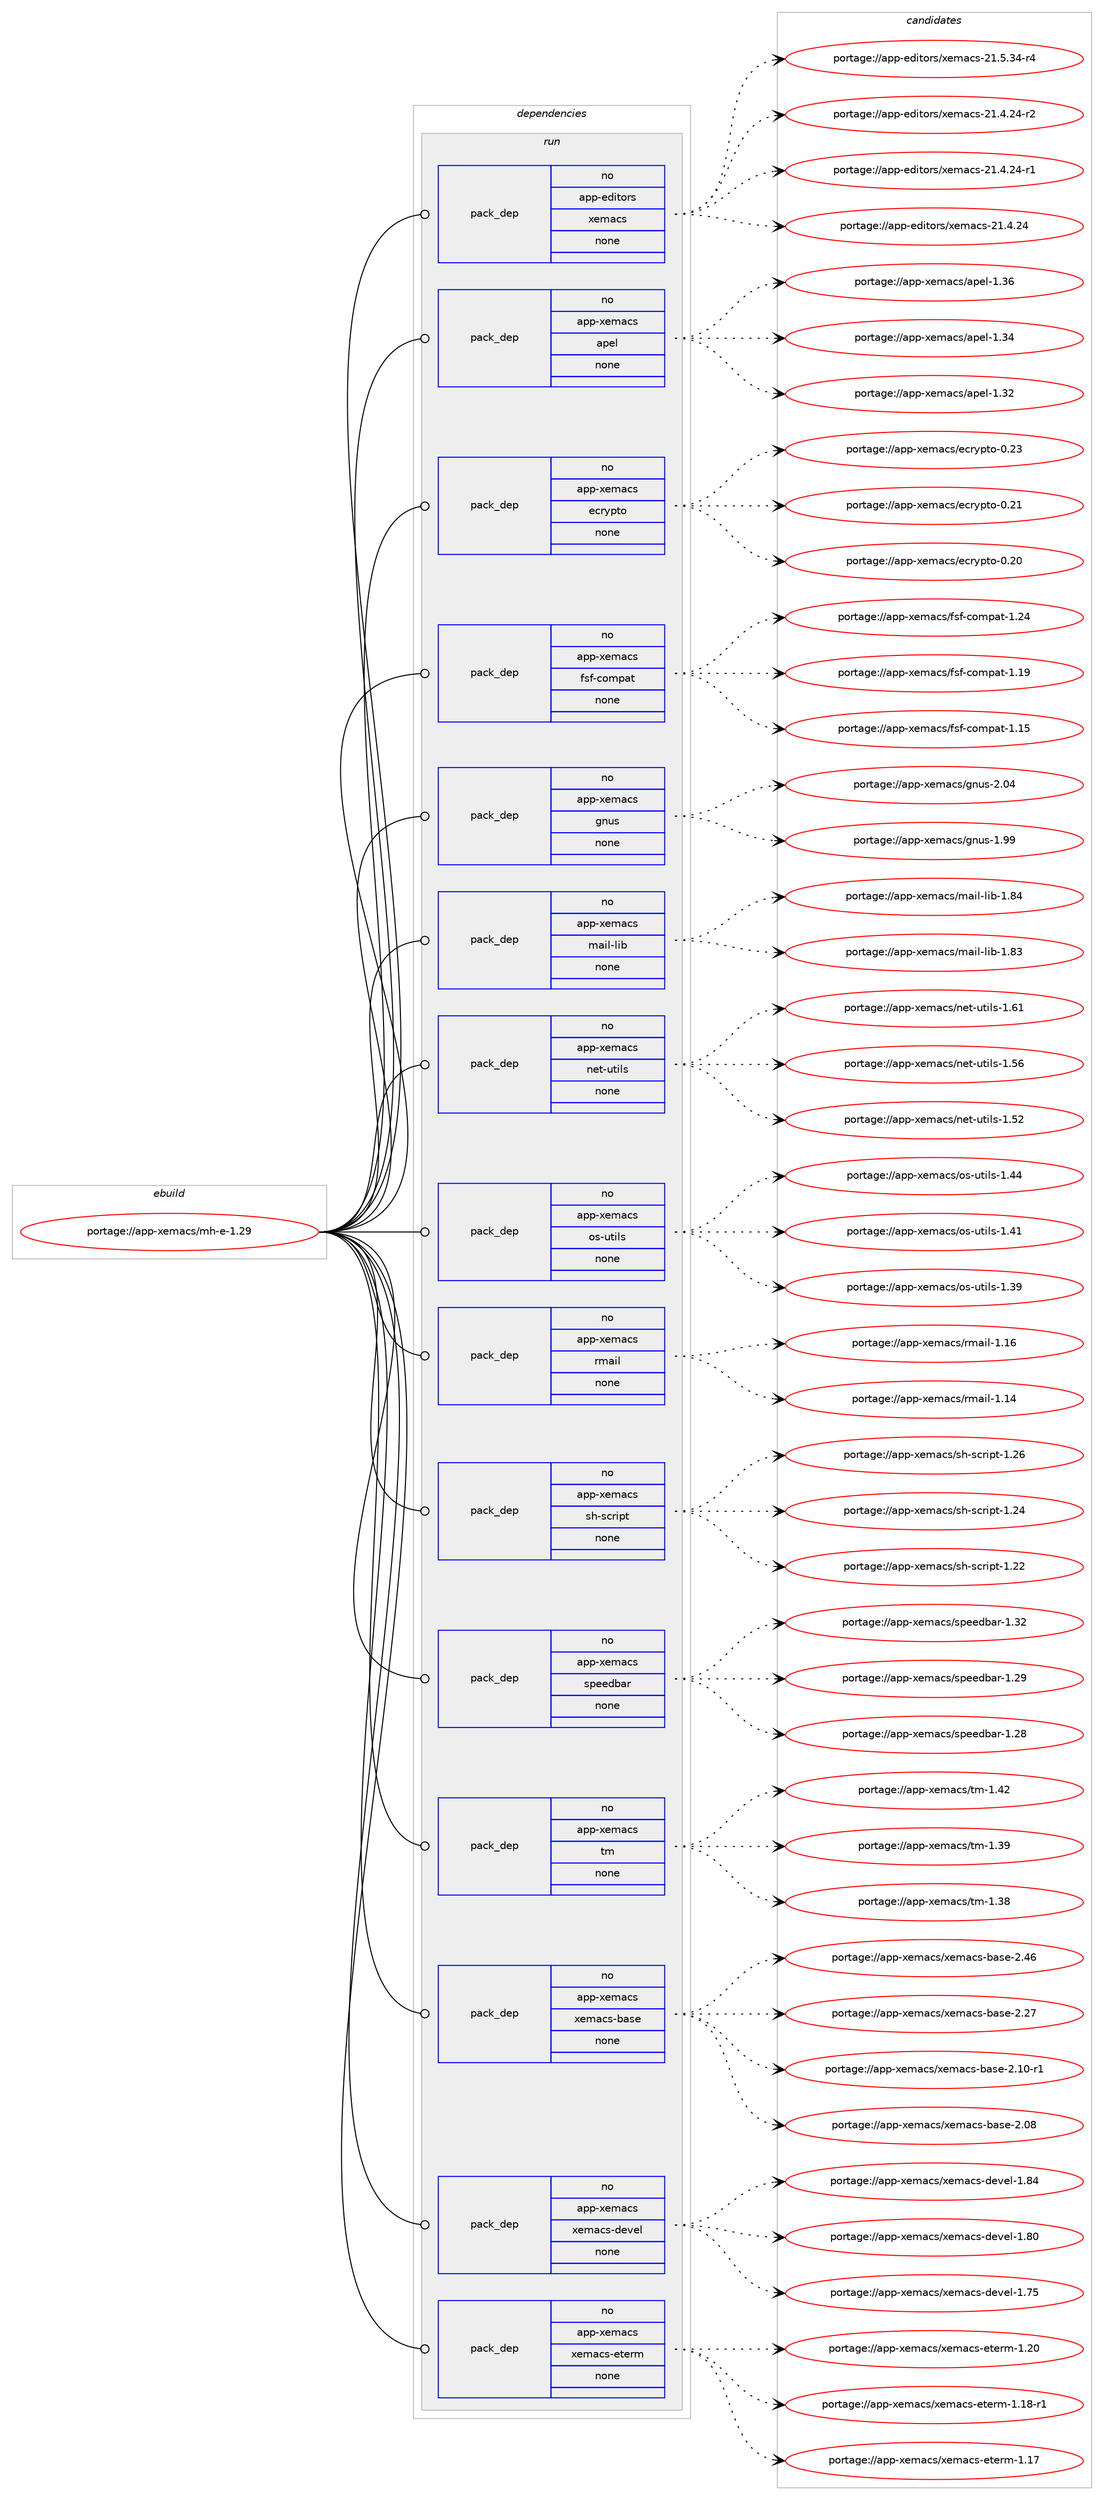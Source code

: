 digraph prolog {

# *************
# Graph options
# *************

newrank=true;
concentrate=true;
compound=true;
graph [rankdir=LR,fontname=Helvetica,fontsize=10,ranksep=1.5];#, ranksep=2.5, nodesep=0.2];
edge  [arrowhead=vee];
node  [fontname=Helvetica,fontsize=10];

# **********
# The ebuild
# **********

subgraph cluster_leftcol {
color=gray;
rank=same;
label=<<i>ebuild</i>>;
id [label="portage://app-xemacs/mh-e-1.29", color=red, width=4, href="../app-xemacs/mh-e-1.29.svg"];
}

# ****************
# The dependencies
# ****************

subgraph cluster_midcol {
color=gray;
label=<<i>dependencies</i>>;
subgraph cluster_compile {
fillcolor="#eeeeee";
style=filled;
label=<<i>compile</i>>;
}
subgraph cluster_compileandrun {
fillcolor="#eeeeee";
style=filled;
label=<<i>compile and run</i>>;
}
subgraph cluster_run {
fillcolor="#eeeeee";
style=filled;
label=<<i>run</i>>;
subgraph pack441527 {
dependency588015 [label=<<TABLE BORDER="0" CELLBORDER="1" CELLSPACING="0" CELLPADDING="4" WIDTH="220"><TR><TD ROWSPAN="6" CELLPADDING="30">pack_dep</TD></TR><TR><TD WIDTH="110">no</TD></TR><TR><TD>app-editors</TD></TR><TR><TD>xemacs</TD></TR><TR><TD>none</TD></TR><TR><TD></TD></TR></TABLE>>, shape=none, color=blue];
}
id:e -> dependency588015:w [weight=20,style="solid",arrowhead="odot"];
subgraph pack441528 {
dependency588016 [label=<<TABLE BORDER="0" CELLBORDER="1" CELLSPACING="0" CELLPADDING="4" WIDTH="220"><TR><TD ROWSPAN="6" CELLPADDING="30">pack_dep</TD></TR><TR><TD WIDTH="110">no</TD></TR><TR><TD>app-xemacs</TD></TR><TR><TD>apel</TD></TR><TR><TD>none</TD></TR><TR><TD></TD></TR></TABLE>>, shape=none, color=blue];
}
id:e -> dependency588016:w [weight=20,style="solid",arrowhead="odot"];
subgraph pack441529 {
dependency588017 [label=<<TABLE BORDER="0" CELLBORDER="1" CELLSPACING="0" CELLPADDING="4" WIDTH="220"><TR><TD ROWSPAN="6" CELLPADDING="30">pack_dep</TD></TR><TR><TD WIDTH="110">no</TD></TR><TR><TD>app-xemacs</TD></TR><TR><TD>ecrypto</TD></TR><TR><TD>none</TD></TR><TR><TD></TD></TR></TABLE>>, shape=none, color=blue];
}
id:e -> dependency588017:w [weight=20,style="solid",arrowhead="odot"];
subgraph pack441530 {
dependency588018 [label=<<TABLE BORDER="0" CELLBORDER="1" CELLSPACING="0" CELLPADDING="4" WIDTH="220"><TR><TD ROWSPAN="6" CELLPADDING="30">pack_dep</TD></TR><TR><TD WIDTH="110">no</TD></TR><TR><TD>app-xemacs</TD></TR><TR><TD>fsf-compat</TD></TR><TR><TD>none</TD></TR><TR><TD></TD></TR></TABLE>>, shape=none, color=blue];
}
id:e -> dependency588018:w [weight=20,style="solid",arrowhead="odot"];
subgraph pack441531 {
dependency588019 [label=<<TABLE BORDER="0" CELLBORDER="1" CELLSPACING="0" CELLPADDING="4" WIDTH="220"><TR><TD ROWSPAN="6" CELLPADDING="30">pack_dep</TD></TR><TR><TD WIDTH="110">no</TD></TR><TR><TD>app-xemacs</TD></TR><TR><TD>gnus</TD></TR><TR><TD>none</TD></TR><TR><TD></TD></TR></TABLE>>, shape=none, color=blue];
}
id:e -> dependency588019:w [weight=20,style="solid",arrowhead="odot"];
subgraph pack441532 {
dependency588020 [label=<<TABLE BORDER="0" CELLBORDER="1" CELLSPACING="0" CELLPADDING="4" WIDTH="220"><TR><TD ROWSPAN="6" CELLPADDING="30">pack_dep</TD></TR><TR><TD WIDTH="110">no</TD></TR><TR><TD>app-xemacs</TD></TR><TR><TD>mail-lib</TD></TR><TR><TD>none</TD></TR><TR><TD></TD></TR></TABLE>>, shape=none, color=blue];
}
id:e -> dependency588020:w [weight=20,style="solid",arrowhead="odot"];
subgraph pack441533 {
dependency588021 [label=<<TABLE BORDER="0" CELLBORDER="1" CELLSPACING="0" CELLPADDING="4" WIDTH="220"><TR><TD ROWSPAN="6" CELLPADDING="30">pack_dep</TD></TR><TR><TD WIDTH="110">no</TD></TR><TR><TD>app-xemacs</TD></TR><TR><TD>net-utils</TD></TR><TR><TD>none</TD></TR><TR><TD></TD></TR></TABLE>>, shape=none, color=blue];
}
id:e -> dependency588021:w [weight=20,style="solid",arrowhead="odot"];
subgraph pack441534 {
dependency588022 [label=<<TABLE BORDER="0" CELLBORDER="1" CELLSPACING="0" CELLPADDING="4" WIDTH="220"><TR><TD ROWSPAN="6" CELLPADDING="30">pack_dep</TD></TR><TR><TD WIDTH="110">no</TD></TR><TR><TD>app-xemacs</TD></TR><TR><TD>os-utils</TD></TR><TR><TD>none</TD></TR><TR><TD></TD></TR></TABLE>>, shape=none, color=blue];
}
id:e -> dependency588022:w [weight=20,style="solid",arrowhead="odot"];
subgraph pack441535 {
dependency588023 [label=<<TABLE BORDER="0" CELLBORDER="1" CELLSPACING="0" CELLPADDING="4" WIDTH="220"><TR><TD ROWSPAN="6" CELLPADDING="30">pack_dep</TD></TR><TR><TD WIDTH="110">no</TD></TR><TR><TD>app-xemacs</TD></TR><TR><TD>rmail</TD></TR><TR><TD>none</TD></TR><TR><TD></TD></TR></TABLE>>, shape=none, color=blue];
}
id:e -> dependency588023:w [weight=20,style="solid",arrowhead="odot"];
subgraph pack441536 {
dependency588024 [label=<<TABLE BORDER="0" CELLBORDER="1" CELLSPACING="0" CELLPADDING="4" WIDTH="220"><TR><TD ROWSPAN="6" CELLPADDING="30">pack_dep</TD></TR><TR><TD WIDTH="110">no</TD></TR><TR><TD>app-xemacs</TD></TR><TR><TD>sh-script</TD></TR><TR><TD>none</TD></TR><TR><TD></TD></TR></TABLE>>, shape=none, color=blue];
}
id:e -> dependency588024:w [weight=20,style="solid",arrowhead="odot"];
subgraph pack441537 {
dependency588025 [label=<<TABLE BORDER="0" CELLBORDER="1" CELLSPACING="0" CELLPADDING="4" WIDTH="220"><TR><TD ROWSPAN="6" CELLPADDING="30">pack_dep</TD></TR><TR><TD WIDTH="110">no</TD></TR><TR><TD>app-xemacs</TD></TR><TR><TD>speedbar</TD></TR><TR><TD>none</TD></TR><TR><TD></TD></TR></TABLE>>, shape=none, color=blue];
}
id:e -> dependency588025:w [weight=20,style="solid",arrowhead="odot"];
subgraph pack441538 {
dependency588026 [label=<<TABLE BORDER="0" CELLBORDER="1" CELLSPACING="0" CELLPADDING="4" WIDTH="220"><TR><TD ROWSPAN="6" CELLPADDING="30">pack_dep</TD></TR><TR><TD WIDTH="110">no</TD></TR><TR><TD>app-xemacs</TD></TR><TR><TD>tm</TD></TR><TR><TD>none</TD></TR><TR><TD></TD></TR></TABLE>>, shape=none, color=blue];
}
id:e -> dependency588026:w [weight=20,style="solid",arrowhead="odot"];
subgraph pack441539 {
dependency588027 [label=<<TABLE BORDER="0" CELLBORDER="1" CELLSPACING="0" CELLPADDING="4" WIDTH="220"><TR><TD ROWSPAN="6" CELLPADDING="30">pack_dep</TD></TR><TR><TD WIDTH="110">no</TD></TR><TR><TD>app-xemacs</TD></TR><TR><TD>xemacs-base</TD></TR><TR><TD>none</TD></TR><TR><TD></TD></TR></TABLE>>, shape=none, color=blue];
}
id:e -> dependency588027:w [weight=20,style="solid",arrowhead="odot"];
subgraph pack441540 {
dependency588028 [label=<<TABLE BORDER="0" CELLBORDER="1" CELLSPACING="0" CELLPADDING="4" WIDTH="220"><TR><TD ROWSPAN="6" CELLPADDING="30">pack_dep</TD></TR><TR><TD WIDTH="110">no</TD></TR><TR><TD>app-xemacs</TD></TR><TR><TD>xemacs-devel</TD></TR><TR><TD>none</TD></TR><TR><TD></TD></TR></TABLE>>, shape=none, color=blue];
}
id:e -> dependency588028:w [weight=20,style="solid",arrowhead="odot"];
subgraph pack441541 {
dependency588029 [label=<<TABLE BORDER="0" CELLBORDER="1" CELLSPACING="0" CELLPADDING="4" WIDTH="220"><TR><TD ROWSPAN="6" CELLPADDING="30">pack_dep</TD></TR><TR><TD WIDTH="110">no</TD></TR><TR><TD>app-xemacs</TD></TR><TR><TD>xemacs-eterm</TD></TR><TR><TD>none</TD></TR><TR><TD></TD></TR></TABLE>>, shape=none, color=blue];
}
id:e -> dependency588029:w [weight=20,style="solid",arrowhead="odot"];
}
}

# **************
# The candidates
# **************

subgraph cluster_choices {
rank=same;
color=gray;
label=<<i>candidates</i>>;

subgraph choice441527 {
color=black;
nodesep=1;
choice971121124510110010511611111411547120101109979911545504946534651524511452 [label="portage://app-editors/xemacs-21.5.34-r4", color=red, width=4,href="../app-editors/xemacs-21.5.34-r4.svg"];
choice971121124510110010511611111411547120101109979911545504946524650524511450 [label="portage://app-editors/xemacs-21.4.24-r2", color=red, width=4,href="../app-editors/xemacs-21.4.24-r2.svg"];
choice971121124510110010511611111411547120101109979911545504946524650524511449 [label="portage://app-editors/xemacs-21.4.24-r1", color=red, width=4,href="../app-editors/xemacs-21.4.24-r1.svg"];
choice97112112451011001051161111141154712010110997991154550494652465052 [label="portage://app-editors/xemacs-21.4.24", color=red, width=4,href="../app-editors/xemacs-21.4.24.svg"];
dependency588015:e -> choice971121124510110010511611111411547120101109979911545504946534651524511452:w [style=dotted,weight="100"];
dependency588015:e -> choice971121124510110010511611111411547120101109979911545504946524650524511450:w [style=dotted,weight="100"];
dependency588015:e -> choice971121124510110010511611111411547120101109979911545504946524650524511449:w [style=dotted,weight="100"];
dependency588015:e -> choice97112112451011001051161111141154712010110997991154550494652465052:w [style=dotted,weight="100"];
}
subgraph choice441528 {
color=black;
nodesep=1;
choice9711211245120101109979911547971121011084549465154 [label="portage://app-xemacs/apel-1.36", color=red, width=4,href="../app-xemacs/apel-1.36.svg"];
choice9711211245120101109979911547971121011084549465152 [label="portage://app-xemacs/apel-1.34", color=red, width=4,href="../app-xemacs/apel-1.34.svg"];
choice9711211245120101109979911547971121011084549465150 [label="portage://app-xemacs/apel-1.32", color=red, width=4,href="../app-xemacs/apel-1.32.svg"];
dependency588016:e -> choice9711211245120101109979911547971121011084549465154:w [style=dotted,weight="100"];
dependency588016:e -> choice9711211245120101109979911547971121011084549465152:w [style=dotted,weight="100"];
dependency588016:e -> choice9711211245120101109979911547971121011084549465150:w [style=dotted,weight="100"];
}
subgraph choice441529 {
color=black;
nodesep=1;
choice9711211245120101109979911547101991141211121161114548465051 [label="portage://app-xemacs/ecrypto-0.23", color=red, width=4,href="../app-xemacs/ecrypto-0.23.svg"];
choice9711211245120101109979911547101991141211121161114548465049 [label="portage://app-xemacs/ecrypto-0.21", color=red, width=4,href="../app-xemacs/ecrypto-0.21.svg"];
choice9711211245120101109979911547101991141211121161114548465048 [label="portage://app-xemacs/ecrypto-0.20", color=red, width=4,href="../app-xemacs/ecrypto-0.20.svg"];
dependency588017:e -> choice9711211245120101109979911547101991141211121161114548465051:w [style=dotted,weight="100"];
dependency588017:e -> choice9711211245120101109979911547101991141211121161114548465049:w [style=dotted,weight="100"];
dependency588017:e -> choice9711211245120101109979911547101991141211121161114548465048:w [style=dotted,weight="100"];
}
subgraph choice441530 {
color=black;
nodesep=1;
choice97112112451201011099799115471021151024599111109112971164549465052 [label="portage://app-xemacs/fsf-compat-1.24", color=red, width=4,href="../app-xemacs/fsf-compat-1.24.svg"];
choice97112112451201011099799115471021151024599111109112971164549464957 [label="portage://app-xemacs/fsf-compat-1.19", color=red, width=4,href="../app-xemacs/fsf-compat-1.19.svg"];
choice97112112451201011099799115471021151024599111109112971164549464953 [label="portage://app-xemacs/fsf-compat-1.15", color=red, width=4,href="../app-xemacs/fsf-compat-1.15.svg"];
dependency588018:e -> choice97112112451201011099799115471021151024599111109112971164549465052:w [style=dotted,weight="100"];
dependency588018:e -> choice97112112451201011099799115471021151024599111109112971164549464957:w [style=dotted,weight="100"];
dependency588018:e -> choice97112112451201011099799115471021151024599111109112971164549464953:w [style=dotted,weight="100"];
}
subgraph choice441531 {
color=black;
nodesep=1;
choice97112112451201011099799115471031101171154550464852 [label="portage://app-xemacs/gnus-2.04", color=red, width=4,href="../app-xemacs/gnus-2.04.svg"];
choice97112112451201011099799115471031101171154549465757 [label="portage://app-xemacs/gnus-1.99", color=red, width=4,href="../app-xemacs/gnus-1.99.svg"];
dependency588019:e -> choice97112112451201011099799115471031101171154550464852:w [style=dotted,weight="100"];
dependency588019:e -> choice97112112451201011099799115471031101171154549465757:w [style=dotted,weight="100"];
}
subgraph choice441532 {
color=black;
nodesep=1;
choice97112112451201011099799115471099710510845108105984549465652 [label="portage://app-xemacs/mail-lib-1.84", color=red, width=4,href="../app-xemacs/mail-lib-1.84.svg"];
choice97112112451201011099799115471099710510845108105984549465651 [label="portage://app-xemacs/mail-lib-1.83", color=red, width=4,href="../app-xemacs/mail-lib-1.83.svg"];
dependency588020:e -> choice97112112451201011099799115471099710510845108105984549465652:w [style=dotted,weight="100"];
dependency588020:e -> choice97112112451201011099799115471099710510845108105984549465651:w [style=dotted,weight="100"];
}
subgraph choice441533 {
color=black;
nodesep=1;
choice9711211245120101109979911547110101116451171161051081154549465449 [label="portage://app-xemacs/net-utils-1.61", color=red, width=4,href="../app-xemacs/net-utils-1.61.svg"];
choice9711211245120101109979911547110101116451171161051081154549465354 [label="portage://app-xemacs/net-utils-1.56", color=red, width=4,href="../app-xemacs/net-utils-1.56.svg"];
choice9711211245120101109979911547110101116451171161051081154549465350 [label="portage://app-xemacs/net-utils-1.52", color=red, width=4,href="../app-xemacs/net-utils-1.52.svg"];
dependency588021:e -> choice9711211245120101109979911547110101116451171161051081154549465449:w [style=dotted,weight="100"];
dependency588021:e -> choice9711211245120101109979911547110101116451171161051081154549465354:w [style=dotted,weight="100"];
dependency588021:e -> choice9711211245120101109979911547110101116451171161051081154549465350:w [style=dotted,weight="100"];
}
subgraph choice441534 {
color=black;
nodesep=1;
choice9711211245120101109979911547111115451171161051081154549465252 [label="portage://app-xemacs/os-utils-1.44", color=red, width=4,href="../app-xemacs/os-utils-1.44.svg"];
choice9711211245120101109979911547111115451171161051081154549465249 [label="portage://app-xemacs/os-utils-1.41", color=red, width=4,href="../app-xemacs/os-utils-1.41.svg"];
choice9711211245120101109979911547111115451171161051081154549465157 [label="portage://app-xemacs/os-utils-1.39", color=red, width=4,href="../app-xemacs/os-utils-1.39.svg"];
dependency588022:e -> choice9711211245120101109979911547111115451171161051081154549465252:w [style=dotted,weight="100"];
dependency588022:e -> choice9711211245120101109979911547111115451171161051081154549465249:w [style=dotted,weight="100"];
dependency588022:e -> choice9711211245120101109979911547111115451171161051081154549465157:w [style=dotted,weight="100"];
}
subgraph choice441535 {
color=black;
nodesep=1;
choice9711211245120101109979911547114109971051084549464954 [label="portage://app-xemacs/rmail-1.16", color=red, width=4,href="../app-xemacs/rmail-1.16.svg"];
choice9711211245120101109979911547114109971051084549464952 [label="portage://app-xemacs/rmail-1.14", color=red, width=4,href="../app-xemacs/rmail-1.14.svg"];
dependency588023:e -> choice9711211245120101109979911547114109971051084549464954:w [style=dotted,weight="100"];
dependency588023:e -> choice9711211245120101109979911547114109971051084549464952:w [style=dotted,weight="100"];
}
subgraph choice441536 {
color=black;
nodesep=1;
choice971121124512010110997991154711510445115991141051121164549465054 [label="portage://app-xemacs/sh-script-1.26", color=red, width=4,href="../app-xemacs/sh-script-1.26.svg"];
choice971121124512010110997991154711510445115991141051121164549465052 [label="portage://app-xemacs/sh-script-1.24", color=red, width=4,href="../app-xemacs/sh-script-1.24.svg"];
choice971121124512010110997991154711510445115991141051121164549465050 [label="portage://app-xemacs/sh-script-1.22", color=red, width=4,href="../app-xemacs/sh-script-1.22.svg"];
dependency588024:e -> choice971121124512010110997991154711510445115991141051121164549465054:w [style=dotted,weight="100"];
dependency588024:e -> choice971121124512010110997991154711510445115991141051121164549465052:w [style=dotted,weight="100"];
dependency588024:e -> choice971121124512010110997991154711510445115991141051121164549465050:w [style=dotted,weight="100"];
}
subgraph choice441537 {
color=black;
nodesep=1;
choice971121124512010110997991154711511210110110098971144549465150 [label="portage://app-xemacs/speedbar-1.32", color=red, width=4,href="../app-xemacs/speedbar-1.32.svg"];
choice971121124512010110997991154711511210110110098971144549465057 [label="portage://app-xemacs/speedbar-1.29", color=red, width=4,href="../app-xemacs/speedbar-1.29.svg"];
choice971121124512010110997991154711511210110110098971144549465056 [label="portage://app-xemacs/speedbar-1.28", color=red, width=4,href="../app-xemacs/speedbar-1.28.svg"];
dependency588025:e -> choice971121124512010110997991154711511210110110098971144549465150:w [style=dotted,weight="100"];
dependency588025:e -> choice971121124512010110997991154711511210110110098971144549465057:w [style=dotted,weight="100"];
dependency588025:e -> choice971121124512010110997991154711511210110110098971144549465056:w [style=dotted,weight="100"];
}
subgraph choice441538 {
color=black;
nodesep=1;
choice97112112451201011099799115471161094549465250 [label="portage://app-xemacs/tm-1.42", color=red, width=4,href="../app-xemacs/tm-1.42.svg"];
choice97112112451201011099799115471161094549465157 [label="portage://app-xemacs/tm-1.39", color=red, width=4,href="../app-xemacs/tm-1.39.svg"];
choice97112112451201011099799115471161094549465156 [label="portage://app-xemacs/tm-1.38", color=red, width=4,href="../app-xemacs/tm-1.38.svg"];
dependency588026:e -> choice97112112451201011099799115471161094549465250:w [style=dotted,weight="100"];
dependency588026:e -> choice97112112451201011099799115471161094549465157:w [style=dotted,weight="100"];
dependency588026:e -> choice97112112451201011099799115471161094549465156:w [style=dotted,weight="100"];
}
subgraph choice441539 {
color=black;
nodesep=1;
choice971121124512010110997991154712010110997991154598971151014550465254 [label="portage://app-xemacs/xemacs-base-2.46", color=red, width=4,href="../app-xemacs/xemacs-base-2.46.svg"];
choice971121124512010110997991154712010110997991154598971151014550465055 [label="portage://app-xemacs/xemacs-base-2.27", color=red, width=4,href="../app-xemacs/xemacs-base-2.27.svg"];
choice9711211245120101109979911547120101109979911545989711510145504649484511449 [label="portage://app-xemacs/xemacs-base-2.10-r1", color=red, width=4,href="../app-xemacs/xemacs-base-2.10-r1.svg"];
choice971121124512010110997991154712010110997991154598971151014550464856 [label="portage://app-xemacs/xemacs-base-2.08", color=red, width=4,href="../app-xemacs/xemacs-base-2.08.svg"];
dependency588027:e -> choice971121124512010110997991154712010110997991154598971151014550465254:w [style=dotted,weight="100"];
dependency588027:e -> choice971121124512010110997991154712010110997991154598971151014550465055:w [style=dotted,weight="100"];
dependency588027:e -> choice9711211245120101109979911547120101109979911545989711510145504649484511449:w [style=dotted,weight="100"];
dependency588027:e -> choice971121124512010110997991154712010110997991154598971151014550464856:w [style=dotted,weight="100"];
}
subgraph choice441540 {
color=black;
nodesep=1;
choice97112112451201011099799115471201011099799115451001011181011084549465652 [label="portage://app-xemacs/xemacs-devel-1.84", color=red, width=4,href="../app-xemacs/xemacs-devel-1.84.svg"];
choice97112112451201011099799115471201011099799115451001011181011084549465648 [label="portage://app-xemacs/xemacs-devel-1.80", color=red, width=4,href="../app-xemacs/xemacs-devel-1.80.svg"];
choice97112112451201011099799115471201011099799115451001011181011084549465553 [label="portage://app-xemacs/xemacs-devel-1.75", color=red, width=4,href="../app-xemacs/xemacs-devel-1.75.svg"];
dependency588028:e -> choice97112112451201011099799115471201011099799115451001011181011084549465652:w [style=dotted,weight="100"];
dependency588028:e -> choice97112112451201011099799115471201011099799115451001011181011084549465648:w [style=dotted,weight="100"];
dependency588028:e -> choice97112112451201011099799115471201011099799115451001011181011084549465553:w [style=dotted,weight="100"];
}
subgraph choice441541 {
color=black;
nodesep=1;
choice97112112451201011099799115471201011099799115451011161011141094549465048 [label="portage://app-xemacs/xemacs-eterm-1.20", color=red, width=4,href="../app-xemacs/xemacs-eterm-1.20.svg"];
choice971121124512010110997991154712010110997991154510111610111410945494649564511449 [label="portage://app-xemacs/xemacs-eterm-1.18-r1", color=red, width=4,href="../app-xemacs/xemacs-eterm-1.18-r1.svg"];
choice97112112451201011099799115471201011099799115451011161011141094549464955 [label="portage://app-xemacs/xemacs-eterm-1.17", color=red, width=4,href="../app-xemacs/xemacs-eterm-1.17.svg"];
dependency588029:e -> choice97112112451201011099799115471201011099799115451011161011141094549465048:w [style=dotted,weight="100"];
dependency588029:e -> choice971121124512010110997991154712010110997991154510111610111410945494649564511449:w [style=dotted,weight="100"];
dependency588029:e -> choice97112112451201011099799115471201011099799115451011161011141094549464955:w [style=dotted,weight="100"];
}
}

}
